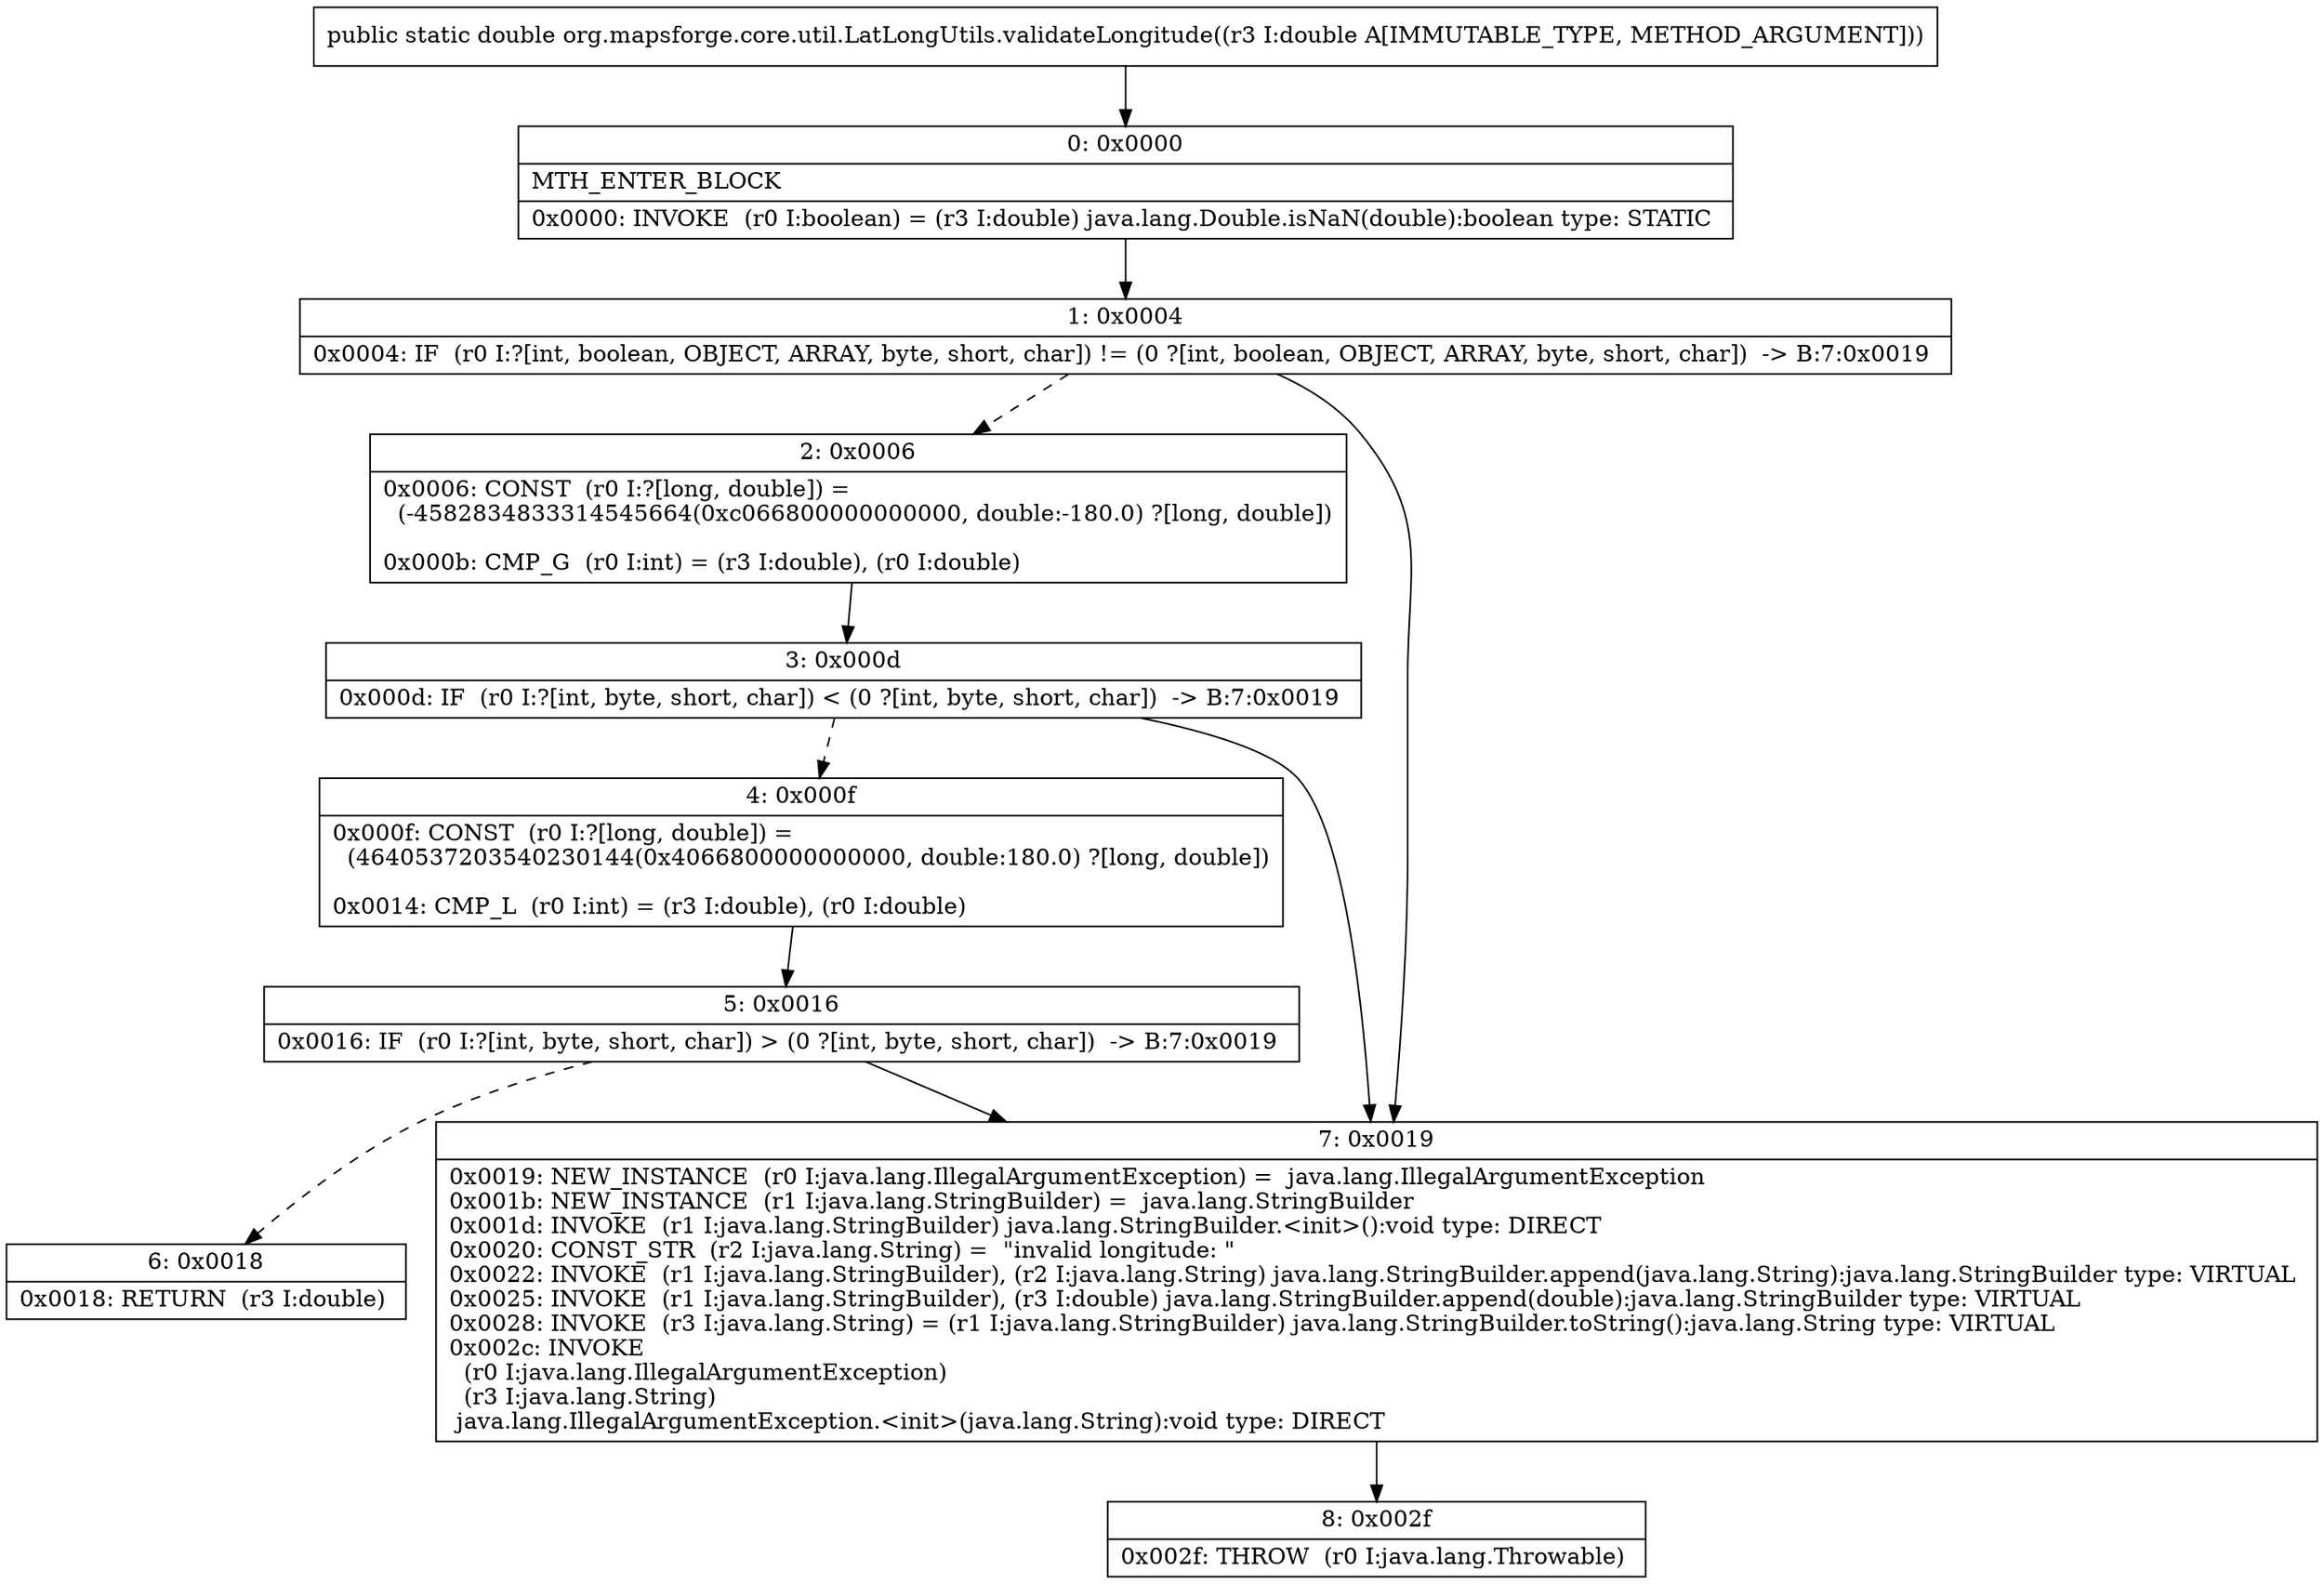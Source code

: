 digraph "CFG fororg.mapsforge.core.util.LatLongUtils.validateLongitude(D)D" {
Node_0 [shape=record,label="{0\:\ 0x0000|MTH_ENTER_BLOCK\l|0x0000: INVOKE  (r0 I:boolean) = (r3 I:double) java.lang.Double.isNaN(double):boolean type: STATIC \l}"];
Node_1 [shape=record,label="{1\:\ 0x0004|0x0004: IF  (r0 I:?[int, boolean, OBJECT, ARRAY, byte, short, char]) != (0 ?[int, boolean, OBJECT, ARRAY, byte, short, char])  \-\> B:7:0x0019 \l}"];
Node_2 [shape=record,label="{2\:\ 0x0006|0x0006: CONST  (r0 I:?[long, double]) = \l  (\-4582834833314545664(0xc066800000000000, double:\-180.0) ?[long, double])\l \l0x000b: CMP_G  (r0 I:int) = (r3 I:double), (r0 I:double) \l}"];
Node_3 [shape=record,label="{3\:\ 0x000d|0x000d: IF  (r0 I:?[int, byte, short, char]) \< (0 ?[int, byte, short, char])  \-\> B:7:0x0019 \l}"];
Node_4 [shape=record,label="{4\:\ 0x000f|0x000f: CONST  (r0 I:?[long, double]) = \l  (4640537203540230144(0x4066800000000000, double:180.0) ?[long, double])\l \l0x0014: CMP_L  (r0 I:int) = (r3 I:double), (r0 I:double) \l}"];
Node_5 [shape=record,label="{5\:\ 0x0016|0x0016: IF  (r0 I:?[int, byte, short, char]) \> (0 ?[int, byte, short, char])  \-\> B:7:0x0019 \l}"];
Node_6 [shape=record,label="{6\:\ 0x0018|0x0018: RETURN  (r3 I:double) \l}"];
Node_7 [shape=record,label="{7\:\ 0x0019|0x0019: NEW_INSTANCE  (r0 I:java.lang.IllegalArgumentException) =  java.lang.IllegalArgumentException \l0x001b: NEW_INSTANCE  (r1 I:java.lang.StringBuilder) =  java.lang.StringBuilder \l0x001d: INVOKE  (r1 I:java.lang.StringBuilder) java.lang.StringBuilder.\<init\>():void type: DIRECT \l0x0020: CONST_STR  (r2 I:java.lang.String) =  \"invalid longitude: \" \l0x0022: INVOKE  (r1 I:java.lang.StringBuilder), (r2 I:java.lang.String) java.lang.StringBuilder.append(java.lang.String):java.lang.StringBuilder type: VIRTUAL \l0x0025: INVOKE  (r1 I:java.lang.StringBuilder), (r3 I:double) java.lang.StringBuilder.append(double):java.lang.StringBuilder type: VIRTUAL \l0x0028: INVOKE  (r3 I:java.lang.String) = (r1 I:java.lang.StringBuilder) java.lang.StringBuilder.toString():java.lang.String type: VIRTUAL \l0x002c: INVOKE  \l  (r0 I:java.lang.IllegalArgumentException)\l  (r3 I:java.lang.String)\l java.lang.IllegalArgumentException.\<init\>(java.lang.String):void type: DIRECT \l}"];
Node_8 [shape=record,label="{8\:\ 0x002f|0x002f: THROW  (r0 I:java.lang.Throwable) \l}"];
MethodNode[shape=record,label="{public static double org.mapsforge.core.util.LatLongUtils.validateLongitude((r3 I:double A[IMMUTABLE_TYPE, METHOD_ARGUMENT])) }"];
MethodNode -> Node_0;
Node_0 -> Node_1;
Node_1 -> Node_2[style=dashed];
Node_1 -> Node_7;
Node_2 -> Node_3;
Node_3 -> Node_4[style=dashed];
Node_3 -> Node_7;
Node_4 -> Node_5;
Node_5 -> Node_6[style=dashed];
Node_5 -> Node_7;
Node_7 -> Node_8;
}

